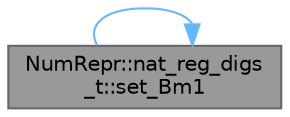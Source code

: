 digraph "NumRepr::nat_reg_digs_t::set_Bm1"
{
 // INTERACTIVE_SVG=YES
 // LATEX_PDF_SIZE
  bgcolor="transparent";
  edge [fontname=Helvetica,fontsize=10,labelfontname=Helvetica,labelfontsize=10];
  node [fontname=Helvetica,fontsize=10,shape=box,height=0.2,width=0.4];
  rankdir="LR";
  Node1 [label="NumRepr::nat_reg_digs\l_t::set_Bm1",height=0.2,width=0.4,color="gray40", fillcolor="grey60", style="filled", fontcolor="black",tooltip="OPERACION DE LIMPIEZA A B-1 DEL NAT_REG_DIGS_T."];
  Node1 -> Node1 [color="steelblue1",style="solid"];
}
